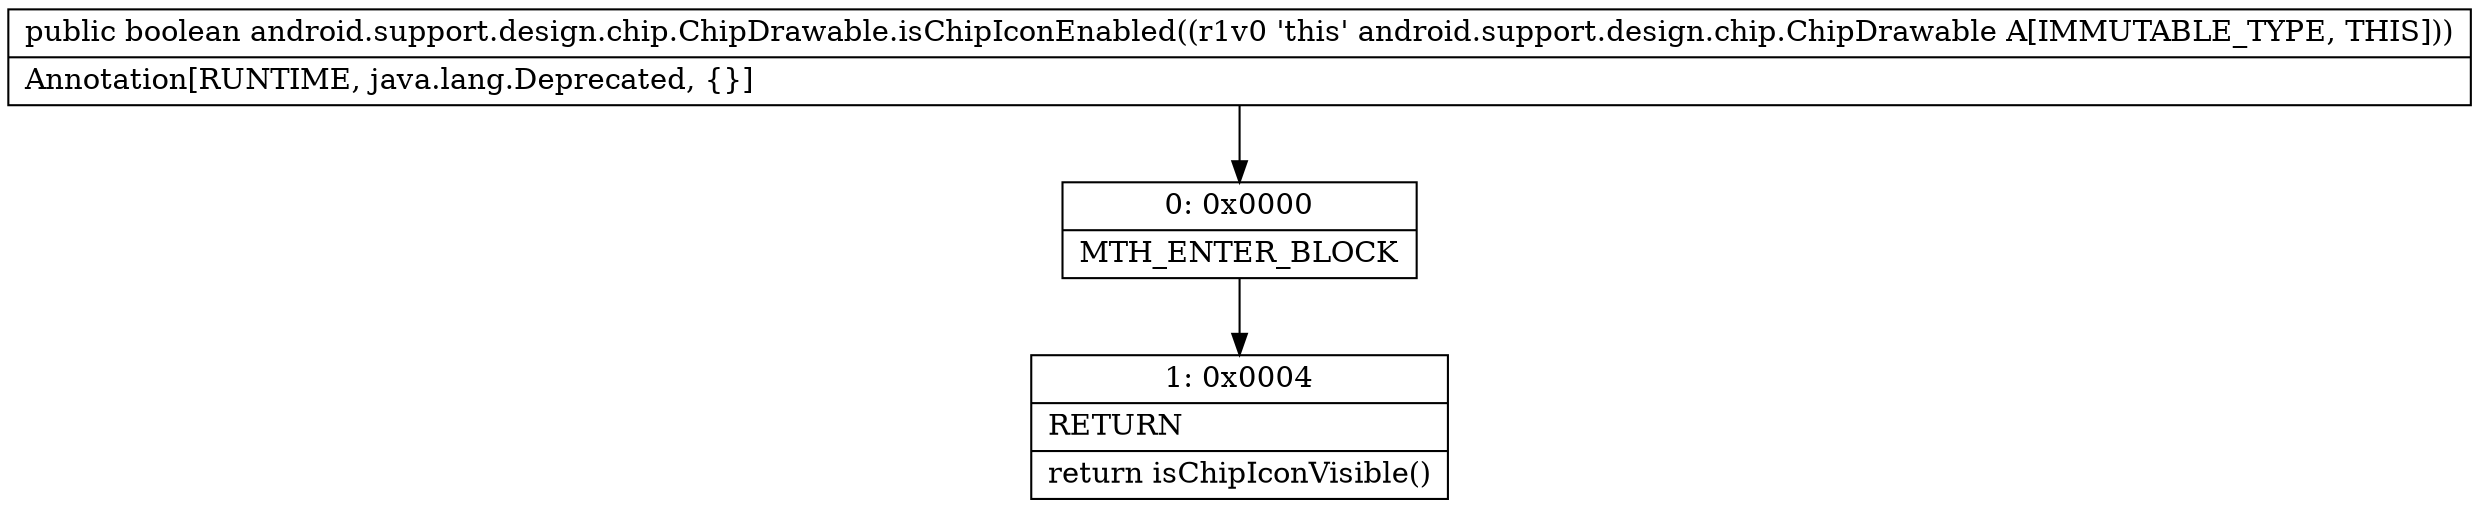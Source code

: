 digraph "CFG forandroid.support.design.chip.ChipDrawable.isChipIconEnabled()Z" {
Node_0 [shape=record,label="{0\:\ 0x0000|MTH_ENTER_BLOCK\l}"];
Node_1 [shape=record,label="{1\:\ 0x0004|RETURN\l|return isChipIconVisible()\l}"];
MethodNode[shape=record,label="{public boolean android.support.design.chip.ChipDrawable.isChipIconEnabled((r1v0 'this' android.support.design.chip.ChipDrawable A[IMMUTABLE_TYPE, THIS]))  | Annotation[RUNTIME, java.lang.Deprecated, \{\}]\l}"];
MethodNode -> Node_0;
Node_0 -> Node_1;
}

